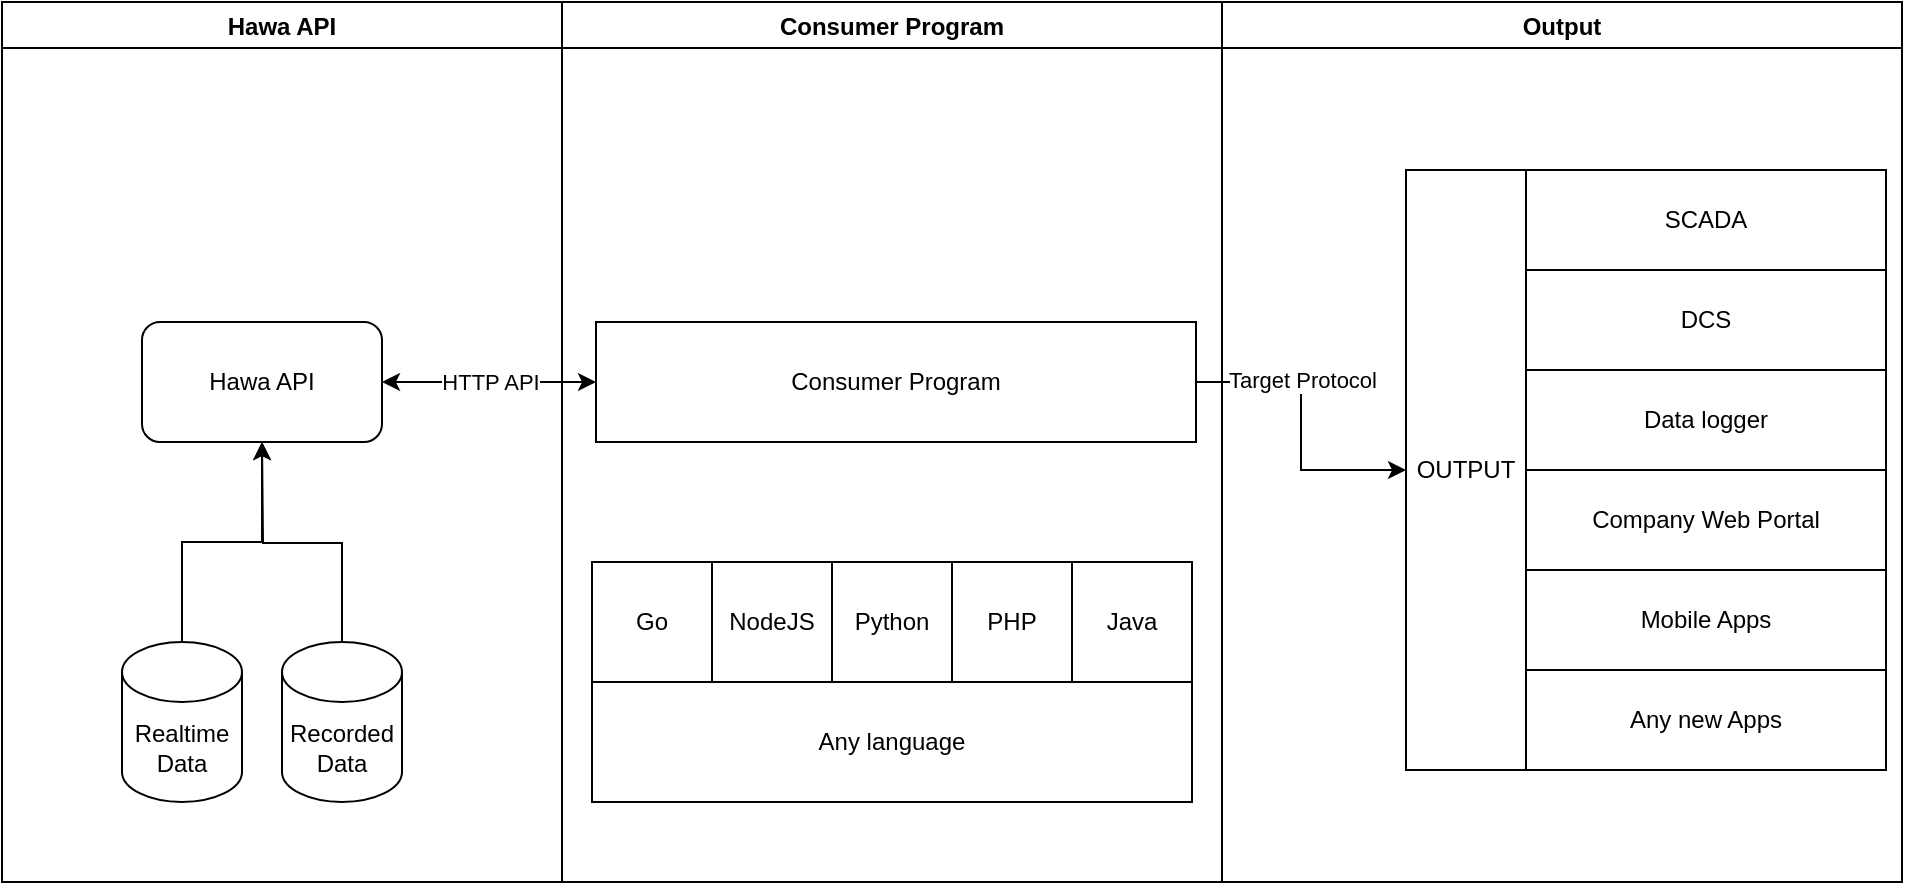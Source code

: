 <mxfile version="15.8.2" type="device"><diagram id="-UEwPY9dBIOtGrX_AhHU" name="Page-1"><mxGraphModel dx="1422" dy="772" grid="0" gridSize="10" guides="1" tooltips="1" connect="1" arrows="1" fold="1" page="1" pageScale="1" pageWidth="1169" pageHeight="827" math="0" shadow="0"><root><mxCell id="0"/><mxCell id="1" parent="0"/><mxCell id="MC5zAhGkYmb2L_Bkeg_F-18" value="Consumer Program" style="swimlane;" vertex="1" parent="1"><mxGeometry x="367" y="163" width="330" height="440" as="geometry"><mxRectangle x="280" width="170" height="23" as="alternateBounds"/></mxGeometry></mxCell><mxCell id="MC5zAhGkYmb2L_Bkeg_F-3" value="PHP" style="whiteSpace=wrap;html=1;aspect=fixed;" vertex="1" parent="MC5zAhGkYmb2L_Bkeg_F-18"><mxGeometry x="195" y="280" width="60" height="60" as="geometry"/></mxCell><mxCell id="MC5zAhGkYmb2L_Bkeg_F-4" value="NodeJS" style="whiteSpace=wrap;html=1;aspect=fixed;" vertex="1" parent="MC5zAhGkYmb2L_Bkeg_F-18"><mxGeometry x="75" y="280" width="60" height="60" as="geometry"/></mxCell><mxCell id="MC5zAhGkYmb2L_Bkeg_F-5" value="Java" style="whiteSpace=wrap;html=1;aspect=fixed;" vertex="1" parent="MC5zAhGkYmb2L_Bkeg_F-18"><mxGeometry x="255" y="280" width="60" height="60" as="geometry"/></mxCell><mxCell id="MC5zAhGkYmb2L_Bkeg_F-6" value="Python" style="whiteSpace=wrap;html=1;aspect=fixed;" vertex="1" parent="MC5zAhGkYmb2L_Bkeg_F-18"><mxGeometry x="135" y="280" width="60" height="60" as="geometry"/></mxCell><mxCell id="MC5zAhGkYmb2L_Bkeg_F-7" value="Go" style="whiteSpace=wrap;html=1;aspect=fixed;" vertex="1" parent="MC5zAhGkYmb2L_Bkeg_F-18"><mxGeometry x="15" y="280" width="60" height="60" as="geometry"/></mxCell><mxCell id="MC5zAhGkYmb2L_Bkeg_F-23" value="Any language" style="rounded=0;whiteSpace=wrap;html=1;" vertex="1" parent="MC5zAhGkYmb2L_Bkeg_F-18"><mxGeometry x="15" y="340" width="300" height="60" as="geometry"/></mxCell><mxCell id="MC5zAhGkYmb2L_Bkeg_F-24" value="Consumer Program" style="rounded=0;whiteSpace=wrap;html=1;" vertex="1" parent="MC5zAhGkYmb2L_Bkeg_F-18"><mxGeometry x="17" y="160" width="300" height="60" as="geometry"/></mxCell><mxCell id="MC5zAhGkYmb2L_Bkeg_F-21" value="Output" style="swimlane;" vertex="1" parent="1"><mxGeometry x="697" y="163" width="340" height="440" as="geometry"/></mxCell><mxCell id="MC5zAhGkYmb2L_Bkeg_F-37" value="OUTPUT" style="rounded=0;whiteSpace=wrap;html=1;" vertex="1" parent="MC5zAhGkYmb2L_Bkeg_F-21"><mxGeometry x="92" y="84" width="60" height="300" as="geometry"/></mxCell><mxCell id="MC5zAhGkYmb2L_Bkeg_F-26" value="SCADA" style="rounded=0;whiteSpace=wrap;html=1;" vertex="1" parent="MC5zAhGkYmb2L_Bkeg_F-21"><mxGeometry x="152" y="84" width="180" height="50" as="geometry"/></mxCell><mxCell id="MC5zAhGkYmb2L_Bkeg_F-27" value="DCS" style="rounded=0;whiteSpace=wrap;html=1;" vertex="1" parent="MC5zAhGkYmb2L_Bkeg_F-21"><mxGeometry x="152" y="134" width="180" height="50" as="geometry"/></mxCell><mxCell id="MC5zAhGkYmb2L_Bkeg_F-28" value="Data logger" style="rounded=0;whiteSpace=wrap;html=1;" vertex="1" parent="MC5zAhGkYmb2L_Bkeg_F-21"><mxGeometry x="152" y="184" width="180" height="50" as="geometry"/></mxCell><mxCell id="MC5zAhGkYmb2L_Bkeg_F-29" value="Company Web Portal" style="rounded=0;whiteSpace=wrap;html=1;" vertex="1" parent="MC5zAhGkYmb2L_Bkeg_F-21"><mxGeometry x="152" y="234" width="180" height="50" as="geometry"/></mxCell><mxCell id="MC5zAhGkYmb2L_Bkeg_F-36" value="Mobile Apps" style="rounded=0;whiteSpace=wrap;html=1;" vertex="1" parent="MC5zAhGkYmb2L_Bkeg_F-21"><mxGeometry x="152" y="284" width="180" height="50" as="geometry"/></mxCell><mxCell id="MC5zAhGkYmb2L_Bkeg_F-39" value="Any new Apps" style="rounded=0;whiteSpace=wrap;html=1;" vertex="1" parent="MC5zAhGkYmb2L_Bkeg_F-21"><mxGeometry x="152" y="334" width="180" height="50" as="geometry"/></mxCell><mxCell id="MC5zAhGkYmb2L_Bkeg_F-22" value="Hawa API" style="swimlane;" vertex="1" parent="1"><mxGeometry x="87" y="163" width="280" height="440" as="geometry"><mxRectangle width="130" height="23" as="alternateBounds"/></mxGeometry></mxCell><mxCell id="MC5zAhGkYmb2L_Bkeg_F-1" value="Hawa API" style="rounded=1;whiteSpace=wrap;html=1;" vertex="1" parent="MC5zAhGkYmb2L_Bkeg_F-22"><mxGeometry x="70" y="160" width="120" height="60" as="geometry"/></mxCell><mxCell id="MC5zAhGkYmb2L_Bkeg_F-17" style="edgeStyle=orthogonalEdgeStyle;rounded=0;orthogonalLoop=1;jettySize=auto;html=1;exitX=0.5;exitY=0;exitDx=0;exitDy=0;exitPerimeter=0;" edge="1" parent="MC5zAhGkYmb2L_Bkeg_F-22" source="MC5zAhGkYmb2L_Bkeg_F-13"><mxGeometry relative="1" as="geometry"><mxPoint x="130" y="220" as="targetPoint"/></mxGeometry></mxCell><mxCell id="MC5zAhGkYmb2L_Bkeg_F-13" value="Recorded Data" style="shape=cylinder3;whiteSpace=wrap;html=1;boundedLbl=1;backgroundOutline=1;size=15;" vertex="1" parent="MC5zAhGkYmb2L_Bkeg_F-22"><mxGeometry x="140" y="320" width="60" height="80" as="geometry"/></mxCell><mxCell id="MC5zAhGkYmb2L_Bkeg_F-16" style="edgeStyle=orthogonalEdgeStyle;rounded=0;orthogonalLoop=1;jettySize=auto;html=1;exitX=0.5;exitY=0;exitDx=0;exitDy=0;exitPerimeter=0;" edge="1" parent="MC5zAhGkYmb2L_Bkeg_F-22" source="MC5zAhGkYmb2L_Bkeg_F-14" target="MC5zAhGkYmb2L_Bkeg_F-1"><mxGeometry relative="1" as="geometry"/></mxCell><mxCell id="MC5zAhGkYmb2L_Bkeg_F-14" value="Realtime Data" style="shape=cylinder3;whiteSpace=wrap;html=1;boundedLbl=1;backgroundOutline=1;size=15;" vertex="1" parent="MC5zAhGkYmb2L_Bkeg_F-22"><mxGeometry x="60" y="320" width="60" height="80" as="geometry"/></mxCell><mxCell id="MC5zAhGkYmb2L_Bkeg_F-25" value="HTTP API" style="endArrow=classic;startArrow=classic;html=1;rounded=0;exitX=1;exitY=0.5;exitDx=0;exitDy=0;entryX=0;entryY=0.5;entryDx=0;entryDy=0;" edge="1" parent="1" source="MC5zAhGkYmb2L_Bkeg_F-1" target="MC5zAhGkYmb2L_Bkeg_F-24"><mxGeometry width="50" height="50" relative="1" as="geometry"><mxPoint x="377" y="443" as="sourcePoint"/><mxPoint x="427" y="393" as="targetPoint"/></mxGeometry></mxCell><mxCell id="MC5zAhGkYmb2L_Bkeg_F-41" style="edgeStyle=orthogonalEdgeStyle;rounded=0;orthogonalLoop=1;jettySize=auto;html=1;exitX=1;exitY=0.5;exitDx=0;exitDy=0;" edge="1" parent="1" source="MC5zAhGkYmb2L_Bkeg_F-24" target="MC5zAhGkYmb2L_Bkeg_F-37"><mxGeometry relative="1" as="geometry"/></mxCell><mxCell id="MC5zAhGkYmb2L_Bkeg_F-42" value="Target Protocol" style="edgeLabel;html=1;align=center;verticalAlign=middle;resizable=0;points=[];" vertex="1" connectable="0" parent="MC5zAhGkYmb2L_Bkeg_F-41"><mxGeometry x="-0.336" y="3" relative="1" as="geometry"><mxPoint x="3" y="2" as="offset"/></mxGeometry></mxCell></root></mxGraphModel></diagram></mxfile>